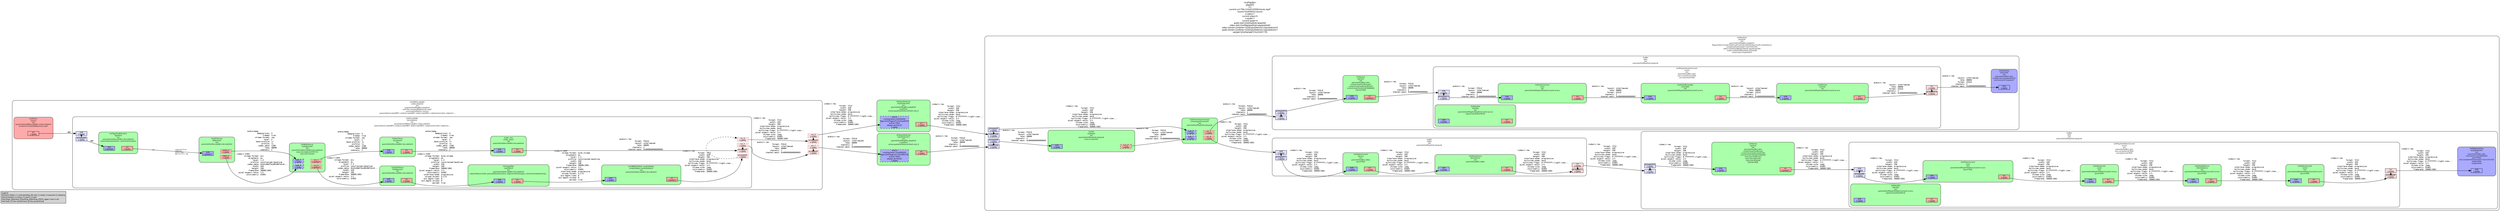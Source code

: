 digraph pipeline {
  rankdir=LR;
  fontname="sans";
  fontsize="10";
  labelloc=t;
  nodesep=.1;
  ranksep=.2;
  label="<GstPlayBin>\nplaybin0\n[=]\ncurrent-uri=\"file:///mnt/UDISK/movie.mp4\"\nsource=(GstFileSrc) source\nn-video=1\ncurrent-video=0\nn-audio=1\ncurrent-audio=0\naudio-sink=(GstAlsaSink) alsasink0\nvideo-sink=(GstWaylandSink) waylandsink0\nvideo-stream-combiner=(GstInputSelector) inputselector0\naudio-stream-combiner=(GstInputSelector) inputselector1\nsample=((GstSample*) 0x23c65170)";
  node [style="filled,rounded", shape=box, fontsize="9", fontname="sans", margin="0.0,0.0"];
  edge [labelfontsize="6", fontsize="9", fontname="monospace"];
  
  legend [
    pos="0,0!",
    margin="0.05,0.05",
    style="filled",
    label="Legend\lElement-States: [~] void-pending, [0] null, [-] ready, [=] paused, [>] playing\lPad-Activation: [-] none, [>] push, [<] pull\lPad-Flags: [b]locked, [f]lushing, [b]locking, [E]OS; upper-case is set\lPad-Task: [T] has started task, [t] has paused task\l",
  ];
  subgraph cluster_inputselector1_0x23ac3190 {
    fontname="Bitstream Vera Sans";
    fontsize="8";
    style="filled,rounded";
    color=black;
    label="GstInputSelector\ninputselector1\n[=]\nparent=(GstPlayBin) playbin0\nn-pads=1\nactive-pad=(GstSelectorPad) sink_0";
    subgraph cluster_inputselector1_0x23ac3190_sink {
      label="";
      style="invis";
      inputselector1_0x23ac3190_sink_0_0x23ae6450 [color=black, fillcolor="#aaaaff", label="sink_0\nrunning-time=1024000000\ntags=((GstTagList*) 0x239f6720)\nactive=TRUE\nalways-ok=FALSE\n[>][bfb]", height="0.2", style="filled,dashed"];
    }

    subgraph cluster_inputselector1_0x23ac3190_src {
      label="";
      style="invis";
      inputselector1_0x23ac3190_src_0x23a208b0 [color=black, fillcolor="#ffaaaa", label="src\n[>][bfb]", height="0.2", style="filled,solid"];
    }

    inputselector1_0x23ac3190_sink_0_0x23ae6450 -> inputselector1_0x23ac3190_src_0x23a208b0 [style="invis"];
    fillcolor="#aaffaa";
  }

  inputselector1_0x23ac3190_src_0x23a208b0 -> playsink_0x237362b0_audio_sink_0x237630a0 [label="audio/x-raw\l              format: F32LE\l              layout: interleaved\l                rate: 48000\l            channels: 2\l        channel-mask: 0x0000000000000003\l"]
  subgraph cluster_inputselector0_0x23ac3030 {
    fontname="Bitstream Vera Sans";
    fontsize="8";
    style="filled,rounded";
    color=black;
    label="GstInputSelector\ninputselector0\n[=]\nparent=(GstPlayBin) playbin0\nn-pads=1\nactive-pad=(GstSelectorPad) sink_0";
    subgraph cluster_inputselector0_0x23ac3030_sink {
      label="";
      style="invis";
      inputselector0_0x23ac3030_sink_0_0x23ae6150 [color=black, fillcolor="#aaaaff", label="sink_0\nrunning-time=233000000\ntags=((GstTagList*) 0x23aa8050)\nactive=TRUE\nalways-ok=FALSE\n[>][bfb]", height="0.2", style="filled,dashed"];
    }

    subgraph cluster_inputselector0_0x23ac3030_src {
      label="";
      style="invis";
      inputselector0_0x23ac3030_src_0x23a20660 [color=black, fillcolor="#ffaaaa", label="src\n[>][bfb]", height="0.2", style="filled,solid"];
    }

    inputselector0_0x23ac3030_sink_0_0x23ae6150 -> inputselector0_0x23ac3030_src_0x23a20660 [style="invis"];
    fillcolor="#aaffaa";
  }

  inputselector0_0x23ac3030_src_0x23a20660 -> playsink_0x237362b0_video_sink_0x23763320 [label="video/x-raw\l              format: YV12\l               width: 320\l              height: 256\l      interlace-mode: progressive\l      multiview-mode: mono\l     multiview-flags: 0:ffffffff:/right-view...\l  pixel-aspect-ratio: 1/1\l         chroma-site: jpeg\l         colorimetry: bt601\l           framerate: 30000/1001\l"]
  subgraph cluster_uridecodebin0_0x2374a060 {
    fontname="Bitstream Vera Sans";
    fontsize="8";
    style="filled,rounded";
    color=black;
    label="GstURIDecodeBin\nuridecodebin0\n[=]\nparent=(GstPlayBin) playbin0\nuri=\"file:///mnt/UDISK/movie.mp4\"\nsource=(GstFileSrc) source\ncaps=video/x-raw(ANY); audio/x-raw(ANY); text/x-raw(ANY); subpicture/x-dvd; subpictur…";
    subgraph cluster_uridecodebin0_0x2374a060_src {
      label="";
      style="invis";
      _proxypad4_0x2374bd10 [color=black, fillcolor="#ffdddd", label="proxypad4\n[>][bfb]", height="0.2", style="filled,dotted"];
    _proxypad4_0x2374bd10 -> uridecodebin0_0x2374a060_src_0_0x23762ba0 [style=dashed, minlen=0]
      uridecodebin0_0x2374a060_src_0_0x23762ba0 [color=black, fillcolor="#ffdddd", label="src_0\n[>][bfb]", height="0.2", style="filled,dotted"];
      _proxypad5_0x23ac00a0 [color=black, fillcolor="#ffdddd", label="proxypad5\n[>][bfb]", height="0.2", style="filled,dotted"];
    _proxypad5_0x23ac00a0 -> uridecodebin0_0x2374a060_src_1_0x23762e20 [style=dashed, minlen=0]
      uridecodebin0_0x2374a060_src_1_0x23762e20 [color=black, fillcolor="#ffdddd", label="src_1\n[>][bfb]", height="0.2", style="filled,dotted"];
    }

    fillcolor="#ffffff";
    subgraph cluster_decodebin0_0x23756060 {
      fontname="Bitstream Vera Sans";
      fontsize="8";
      style="filled,rounded";
      color=black;
      label="GstDecodeBin\ndecodebin0\n[=]\nparent=(GstURIDecodeBin) uridecodebin0\ncaps=video/x-raw(ANY); audio/x-raw(ANY); text/x-raw(ANY); subpicture/x-dvd; subpictur…";
      subgraph cluster_decodebin0_0x23756060_sink {
        label="";
        style="invis";
        _proxypad0_0x2374a2f0 [color=black, fillcolor="#ddddff", label="proxypad0\n[<][bfb]", height="0.2", style="filled,solid"];
      decodebin0_0x23756060_sink_0x237621a0 -> _proxypad0_0x2374a2f0 [style=dashed, minlen=0]
        decodebin0_0x23756060_sink_0x237621a0 [color=black, fillcolor="#ddddff", label="sink\n[<][bfb]", height="0.2", style="filled,solid"];
      }

      subgraph cluster_decodebin0_0x23756060_src {
        label="";
        style="invis";
        _proxypad2_0x2374aa10 [color=black, fillcolor="#ffdddd", label="proxypad2\n[>][bfb]", height="0.2", style="filled,dotted"];
      _proxypad2_0x2374aa10 -> decodebin0_0x23756060_src_0_0x2379a070 [style=dashed, minlen=0]
        decodebin0_0x23756060_src_0_0x2379a070 [color=black, fillcolor="#ffdddd", label="src_0\n[>][bfb]", height="0.2", style="filled,dotted"];
        _proxypad3_0x2374b390 [color=black, fillcolor="#ffdddd", label="proxypad3\n[>][bfb]", height="0.2", style="filled,dotted"];
      _proxypad3_0x2374b390 -> decodebin0_0x23756060_src_1_0x2379aaf0 [style=dashed, minlen=0]
        decodebin0_0x23756060_src_1_0x2379aaf0 [color=black, fillcolor="#ffdddd", label="src_1\n[>][bfb]", height="0.2", style="filled,dotted"];
      }

      decodebin0_0x23756060_sink_0x237621a0 -> decodebin0_0x23756060_src_0_0x2379a070 [style="invis"];
      fillcolor="#ffffff";
      subgraph cluster_omxh264dec_omxh264dec0_0x23a1eda0 {
        fontname="Bitstream Vera Sans";
        fontsize="8";
        style="filled,rounded";
        color=black;
        label="GstOMXH264Dec-omxh264dec\nomxh264dec-omxh264dec0\n[=]\nparent=(GstDecodeBin) decodebin0";
        subgraph cluster_omxh264dec_omxh264dec0_0x23a1eda0_sink {
          label="";
          style="invis";
          omxh264dec_omxh264dec0_0x23a1eda0_sink_0x23935b40 [color=black, fillcolor="#aaaaff", label="sink\n[>][bfb]", height="0.2", style="filled,solid"];
        }

        subgraph cluster_omxh264dec_omxh264dec0_0x23a1eda0_src {
          label="";
          style="invis";
          omxh264dec_omxh264dec0_0x23a1eda0_src_0x23935d90 [color=black, fillcolor="#ffaaaa", label="src\n[>][bfb][T]", height="0.2", style="filled,solid"];
        }

        omxh264dec_omxh264dec0_0x23a1eda0_sink_0x23935b40 -> omxh264dec_omxh264dec0_0x23a1eda0_src_0x23935d90 [style="invis"];
        fillcolor="#aaffaa";
      }

      omxh264dec_omxh264dec0_0x23a1eda0_src_0x23935d90 -> _proxypad2_0x2374aa10 [label="video/x-raw\l              format: YV12\l               width: 320\l              height: 256\l      interlace-mode: progressive\l      multiview-mode: mono\l     multiview-flags: 0:ffffffff:/right-view...\l  pixel-aspect-ratio: 1/1\l         chroma-site: jpeg\l         colorimetry: bt601\l           framerate: 30000/1001\l"]
      subgraph cluster_avdec_aac0_0x239d69b0 {
        fontname="Bitstream Vera Sans";
        fontsize="8";
        style="filled,rounded";
        color=black;
        label="avdec_aac\navdec_aac0\n[=]\nparent=(GstDecodeBin) decodebin0";
        subgraph cluster_avdec_aac0_0x239d69b0_sink {
          label="";
          style="invis";
          avdec_aac0_0x239d69b0_sink_0x239356a0 [color=black, fillcolor="#aaaaff", label="sink\n[>][bfb]", height="0.2", style="filled,solid"];
        }

        subgraph cluster_avdec_aac0_0x239d69b0_src {
          label="";
          style="invis";
          avdec_aac0_0x239d69b0_src_0x239358f0 [color=black, fillcolor="#ffaaaa", label="src\n[>][bfb]", height="0.2", style="filled,solid"];
        }

        avdec_aac0_0x239d69b0_sink_0x239356a0 -> avdec_aac0_0x239d69b0_src_0x239358f0 [style="invis"];
        fillcolor="#aaffaa";
      }

      avdec_aac0_0x239d69b0_src_0x239358f0 -> _proxypad3_0x2374b390 [label="audio/x-raw\l              format: F32LE\l              layout: interleaved\l                rate: 48000\l            channels: 2\l        channel-mask: 0x0000000000000003\l"]
      subgraph cluster_aacparse0_0x2393f440 {
        fontname="Bitstream Vera Sans";
        fontsize="8";
        style="filled,rounded";
        color=black;
        label="GstAacParse\naacparse0\n[=]\nparent=(GstDecodeBin) decodebin0";
        subgraph cluster_aacparse0_0x2393f440_sink {
          label="";
          style="invis";
          aacparse0_0x2393f440_sink_0x23934d60 [color=black, fillcolor="#aaaaff", label="sink\n[>][bfb]", height="0.2", style="filled,solid"];
        }

        subgraph cluster_aacparse0_0x2393f440_src {
          label="";
          style="invis";
          aacparse0_0x2393f440_src_0x23934fb0 [color=black, fillcolor="#ffaaaa", label="src\n[>][bfb]", height="0.2", style="filled,solid"];
        }

        aacparse0_0x2393f440_sink_0x23934d60 -> aacparse0_0x2393f440_src_0x23934fb0 [style="invis"];
        fillcolor="#aaffaa";
      }

      aacparse0_0x2393f440_src_0x23934fb0 -> avdec_aac0_0x239d69b0_sink_0x239356a0 [label="audio/mpeg\l         mpegversion: 4\l              framed: true\l       stream-format: raw\l               level: 2\l        base-profile: lc\l             profile: lc\l          codec_data: 1190\l                rate: 48000\l            channels: 2\l"]
      subgraph cluster_capsfilter0_0x2393c110 {
        fontname="Bitstream Vera Sans";
        fontsize="8";
        style="filled,rounded";
        color=black;
        label="GstCapsFilter\ncapsfilter0\n[=]\nparent=(GstDecodeBin) decodebin0\ncaps=video/x-h264, parsed=(boolean)true, alignment=(string)au, stream-format=(string)…";
        subgraph cluster_capsfilter0_0x2393c110_sink {
          label="";
          style="invis";
          capsfilter0_0x2393c110_sink_0x239341d0 [color=black, fillcolor="#aaaaff", label="sink\n[>][bfb]", height="0.2", style="filled,solid"];
        }

        subgraph cluster_capsfilter0_0x2393c110_src {
          label="";
          style="invis";
          capsfilter0_0x2393c110_src_0x23934420 [color=black, fillcolor="#ffaaaa", label="src\n[>][bfb]", height="0.2", style="filled,solid"];
        }

        capsfilter0_0x2393c110_sink_0x239341d0 -> capsfilter0_0x2393c110_src_0x23934420 [style="invis"];
        fillcolor="#aaffaa";
      }

      capsfilter0_0x2393c110_src_0x23934420 -> omxh264dec_omxh264dec0_0x23a1eda0_sink_0x23935b40 [label="video/x-h264\l       stream-format: byte-stream\l           alignment: au\l               level: 1.3\l             profile: constrained-baseline\l               width: 320\l              height: 240\l           framerate: 30000/1001\l  pixel-aspect-ratio: 1/1\l         colorimetry: bt601\l      interlace-mode: progressive\l       chroma-format: 4:2:0\l      bit-depth-luma: 8\l    bit-depth-chroma: 8\l              parsed: true\l"]
      subgraph cluster_h264parse0_0x23932520 {
        fontname="Bitstream Vera Sans";
        fontsize="8";
        style="filled,rounded";
        color=black;
        label="GstH264Parse\nh264parse0\n[=]\nparent=(GstDecodeBin) decodebin0";
        subgraph cluster_h264parse0_0x23932520_sink {
          label="";
          style="invis";
          h264parse0_0x23932520_sink_0x23741a20 [color=black, fillcolor="#aaaaff", label="sink\n[>][bfb]", height="0.2", style="filled,solid"];
        }

        subgraph cluster_h264parse0_0x23932520_src {
          label="";
          style="invis";
          h264parse0_0x23932520_src_0x23741c70 [color=black, fillcolor="#ffaaaa", label="src\n[>][bfb]", height="0.2", style="filled,solid"];
        }

        h264parse0_0x23932520_sink_0x23741a20 -> h264parse0_0x23932520_src_0x23741c70 [style="invis"];
        fillcolor="#aaffaa";
      }

      h264parse0_0x23932520_src_0x23741c70 -> capsfilter0_0x2393c110_sink_0x239341d0 [label="video/x-h264\l       stream-format: byte-stream\l           alignment: au\l               level: 1.3\l             profile: constrained-baseline\l               width: 320\l              height: 240\l           framerate: 30000/1001\l  pixel-aspect-ratio: 1/1\l         colorimetry: bt601\l      interlace-mode: progressive\l       chroma-format: 4:2:0\l      bit-depth-luma: 8\l    bit-depth-chroma: 8\l              parsed: true\l"]
      subgraph cluster_multiqueue0_0x2392e020 {
        fontname="Bitstream Vera Sans";
        fontsize="8";
        style="filled,rounded";
        color=black;
        label="GstMultiQueue\nmultiqueue0\n[=]\nparent=(GstDecodeBin) decodebin0\nmax-size-bytes=2097152\nmax-size-time=0";
        subgraph cluster_multiqueue0_0x2392e020_sink {
          label="";
          style="invis";
          multiqueue0_0x2392e020_sink_0_0x23741580 [color=black, fillcolor="#aaaaff", label="sink_0\n[>][bfb]", height="0.2", style="filled,dashed"];
          multiqueue0_0x2392e020_sink_1_0x239348c0 [color=black, fillcolor="#aaaaff", label="sink_1\n[>][bfb]", height="0.2", style="filled,dashed"];
        }

        subgraph cluster_multiqueue0_0x2392e020_src {
          label="";
          style="invis";
          multiqueue0_0x2392e020_src_0_0x237417d0 [color=black, fillcolor="#ffaaaa", label="src_0\n[>][bfb][T]", height="0.2", style="filled,dotted"];
          multiqueue0_0x2392e020_src_1_0x23934b10 [color=black, fillcolor="#ffaaaa", label="src_1\n[>][bfb][T]", height="0.2", style="filled,dotted"];
        }

        multiqueue0_0x2392e020_sink_0_0x23741580 -> multiqueue0_0x2392e020_src_0_0x237417d0 [style="invis"];
        fillcolor="#aaffaa";
      }

      multiqueue0_0x2392e020_src_0_0x237417d0 -> h264parse0_0x23932520_sink_0x23741a20 [label="video/x-h264\l       stream-format: avc\l           alignment: au\l               level: 1.3\l             profile: constrained-baseline\l          codec_data: 0142c00dffe100196742c0...\l               width: 320\l              height: 240\l           framerate: 30000/1001\l  pixel-aspect-ratio: 1/1\l         colorimetry: bt601\l"]
      multiqueue0_0x2392e020_src_1_0x23934b10 -> aacparse0_0x2393f440_sink_0x23934d60 [label="audio/mpeg\l         mpegversion: 4\l              framed: true\l       stream-format: raw\l               level: 2\l        base-profile: lc\l             profile: lc\l          codec_data: 1190\l                rate: 48000\l            channels: 2\l"]
      subgraph cluster_qtdemux0_0x23914500 {
        fontname="Bitstream Vera Sans";
        fontsize="8";
        style="filled,rounded";
        color=black;
        label="GstQTDemux\nqtdemux0\n[=]\nparent=(GstDecodeBin) decodebin0";
        subgraph cluster_qtdemux0_0x23914500_sink {
          label="";
          style="invis";
          qtdemux0_0x23914500_sink_0x237409f0 [color=black, fillcolor="#aaaaff", label="sink\n[<][bfb][T]", height="0.2", style="filled,solid"];
        }

        subgraph cluster_qtdemux0_0x23914500_src {
          label="";
          style="invis";
          qtdemux0_0x23914500_video_0_0x23741330 [color=black, fillcolor="#ffaaaa", label="video_0\n[>][bfb]", height="0.2", style="filled,dotted"];
          qtdemux0_0x23914500_audio_0_0x23934670 [color=black, fillcolor="#ffaaaa", label="audio_0\n[>][bfb]", height="0.2", style="filled,dotted"];
        }

        qtdemux0_0x23914500_sink_0x237409f0 -> qtdemux0_0x23914500_video_0_0x23741330 [style="invis"];
        fillcolor="#aaffaa";
      }

      qtdemux0_0x23914500_video_0_0x23741330 -> multiqueue0_0x2392e020_sink_0_0x23741580 [label="video/x-h264\l       stream-format: avc\l           alignment: au\l               level: 1.3\l             profile: constrained-baseline\l          codec_data: 0142c00dffe100196742c0...\l               width: 320\l              height: 240\l           framerate: 30000/1001\l  pixel-aspect-ratio: 1/1\l         colorimetry: bt601\l"]
      qtdemux0_0x23914500_audio_0_0x23934670 -> multiqueue0_0x2392e020_sink_1_0x239348c0 [label="audio/mpeg\l         mpegversion: 4\l              framed: true\l       stream-format: raw\l               level: 2\l        base-profile: lc\l             profile: lc\l          codec_data: 1190\l                rate: 48000\l            channels: 2\l"]
      subgraph cluster_typefind_0x2375c000 {
        fontname="Bitstream Vera Sans";
        fontsize="8";
        style="filled,rounded";
        color=black;
        label="GstTypeFindElement\ntypefind\n[=]\nparent=(GstDecodeBin) decodebin0\ncaps=video/quicktime, variant=(string)iso";
        subgraph cluster_typefind_0x2375c000_sink {
          label="";
          style="invis";
          typefind_0x2375c000_sink_0x23740550 [color=black, fillcolor="#aaaaff", label="sink\n[<][bfb][t]", height="0.2", style="filled,solid"];
        }

        subgraph cluster_typefind_0x2375c000_src {
          label="";
          style="invis";
          typefind_0x2375c000_src_0x237407a0 [color=black, fillcolor="#ffaaaa", label="src\n[<][bfb]", height="0.2", style="filled,solid"];
        }

        typefind_0x2375c000_sink_0x23740550 -> typefind_0x2375c000_src_0x237407a0 [style="invis"];
        fillcolor="#aaffaa";
      }

      _proxypad0_0x2374a2f0 -> typefind_0x2375c000_sink_0x23740550 [label="ANY"]
      typefind_0x2375c000_src_0x237407a0 -> qtdemux0_0x23914500_sink_0x237409f0 [labeldistance="10", labelangle="0", label="                                                  ", taillabel="ANY", headlabel="video/quicktime\lvideo/mj2\laudio/x-m4a\lapplication/x-3gp\l"]
    }

    decodebin0_0x23756060_src_0_0x2379a070 -> _proxypad4_0x2374bd10 [label="video/x-raw\l              format: YV12\l               width: 320\l              height: 256\l      interlace-mode: progressive\l      multiview-mode: mono\l     multiview-flags: 0:ffffffff:/right-view...\l  pixel-aspect-ratio: 1/1\l         chroma-site: jpeg\l         colorimetry: bt601\l           framerate: 30000/1001\l"]
    decodebin0_0x23756060_src_1_0x2379aaf0 -> _proxypad5_0x23ac00a0 [label="audio/x-raw\l              format: F32LE\l              layout: interleaved\l                rate: 48000\l            channels: 2\l        channel-mask: 0x0000000000000003\l"]
    subgraph cluster_source_0x23736700 {
      fontname="Bitstream Vera Sans";
      fontsize="8";
      style="filled,rounded";
      color=black;
      label="GstFileSrc\nsource\n[=]\nparent=(GstURIDecodeBin) uridecodebin0\nlocation=\"/mnt/UDISK/movie.mp4\"";
      subgraph cluster_source_0x23736700_src {
        label="";
        style="invis";
        source_0x23736700_src_0x23740300 [color=black, fillcolor="#ffaaaa", label="src\n[<][bfb]", height="0.2", style="filled,solid"];
      }

      fillcolor="#ffaaaa";
    }

    source_0x23736700_src_0x23740300 -> decodebin0_0x23756060_sink_0x237621a0 [label="ANY"]
  }

  uridecodebin0_0x2374a060_src_0_0x23762ba0 -> inputselector0_0x23ac3030_sink_0_0x23ae6150 [label="video/x-raw\l              format: YV12\l               width: 320\l              height: 256\l      interlace-mode: progressive\l      multiview-mode: mono\l     multiview-flags: 0:ffffffff:/right-view...\l  pixel-aspect-ratio: 1/1\l         chroma-site: jpeg\l         colorimetry: bt601\l           framerate: 30000/1001\l"]
  uridecodebin0_0x2374a060_src_1_0x23762e20 -> inputselector1_0x23ac3190_sink_0_0x23ae6450 [label="audio/x-raw\l              format: F32LE\l              layout: interleaved\l                rate: 48000\l            channels: 2\l        channel-mask: 0x0000000000000003\l"]
  subgraph cluster_playsink_0x237362b0 {
    fontname="Bitstream Vera Sans";
    fontsize="8";
    style="filled,rounded";
    color=black;
    label="GstPlaySink\nplaysink\n[=]\nparent=(GstPlayBin) playbin0\nflags=video+audio+text+soft-volume+deinterlace+soft-colorbalance\nsample=((GstSample*) 0x23c65250)\nvideo-sink=(GstWaylandSink) waylandsink0\naudio-sink=(GstAlsaSink) alsasink0\nsend-event-mode=first";
    subgraph cluster_playsink_0x237362b0_sink {
      label="";
      style="invis";
      _proxypad6_0x23ac0300 [color=black, fillcolor="#ddddff", label="proxypad6\n[>][bfb]", height="0.2", style="filled,solid"];
    playsink_0x237362b0_audio_sink_0x237630a0 -> _proxypad6_0x23ac0300 [style=dashed, minlen=0]
      playsink_0x237362b0_audio_sink_0x237630a0 [color=black, fillcolor="#ddddff", label="audio_sink\n[>][bfb]", height="0.2", style="filled,solid"];
      _proxypad7_0x23ac0560 [color=black, fillcolor="#ddddff", label="proxypad7\n[>][bfb]", height="0.2", style="filled,solid"];
    playsink_0x237362b0_video_sink_0x23763320 -> _proxypad7_0x23ac0560 [style=dashed, minlen=0]
      playsink_0x237362b0_video_sink_0x23763320 [color=black, fillcolor="#ddddff", label="video_sink\n[>][bfb]", height="0.2", style="filled,solid"];
    }

    fillcolor="#ffffff";
    subgraph cluster_abin_0x23afb3c0 {
      fontname="Bitstream Vera Sans";
      fontsize="8";
      style="filled,rounded";
      color=black;
      label="GstBin\nabin\n[=]\nparent=(GstPlaySink) playsink";
      subgraph cluster_abin_0x23afb3c0_sink {
        label="";
        style="invis";
        _proxypad15_0x23ac1860 [color=black, fillcolor="#ddddff", label="proxypad15\n[>][bfb]", height="0.2", style="filled,solid"];
      abin_0x23afb3c0_sink_0x23b5c810 -> _proxypad15_0x23ac1860 [style=dashed, minlen=0]
        abin_0x23afb3c0_sink_0x23b5c810 [color=black, fillcolor="#ddddff", label="sink\n[>][bfb]", height="0.2", style="filled,solid"];
      }

      fillcolor="#ffffff";
      subgraph cluster_aconv_0x23b043e0 {
        fontname="Bitstream Vera Sans";
        fontsize="8";
        style="filled,rounded";
        color=black;
        label="GstPlaySinkAudioConvert\naconv\n[=]\nparent=(GstBin) abin\nuse-converters=TRUE\nuse-volume=TRUE";
        subgraph cluster_aconv_0x23b043e0_sink {
          label="";
          style="invis";
          _proxypad13_0x23ac13a0 [color=black, fillcolor="#ddddff", label="proxypad13\n[>][bfb]", height="0.2", style="filled,solid"];
        aconv_0x23b043e0_sink_0x23b5c310 -> _proxypad13_0x23ac13a0 [style=dashed, minlen=0]
          aconv_0x23b043e0_sink_0x23b5c310 [color=black, fillcolor="#ddddff", label="sink\n[>][bfb]", height="0.2", style="filled,solid"];
        }

        subgraph cluster_aconv_0x23b043e0_src {
          label="";
          style="invis";
          _proxypad14_0x23ac1600 [color=black, fillcolor="#ffdddd", label="proxypad14\n[>][bfb]", height="0.2", style="filled,solid"];
        _proxypad14_0x23ac1600 -> aconv_0x23b043e0_src_0x23b5c590 [style=dashed, minlen=0]
          aconv_0x23b043e0_src_0x23b5c590 [color=black, fillcolor="#ffdddd", label="src\n[>][bfb]", height="0.2", style="filled,solid"];
        }

        aconv_0x23b043e0_sink_0x23b5c310 -> aconv_0x23b043e0_src_0x23b5c590 [style="invis"];
        fillcolor="#ffffff";
        subgraph cluster_volume_0x23b6b090 {
          fontname="Bitstream Vera Sans";
          fontsize="8";
          style="filled,rounded";
          color=black;
          label="GstVolume\nvolume\n[=]\nparent=(GstPlaySinkAudioConvert) aconv";
          subgraph cluster_volume_0x23b6b090_sink {
            label="";
            style="invis";
            volume_0x23b6b090_sink_0x23b66440 [color=black, fillcolor="#aaaaff", label="sink\n[>][bfb]", height="0.2", style="filled,solid"];
          }

          subgraph cluster_volume_0x23b6b090_src {
            label="";
            style="invis";
            volume_0x23b6b090_src_0x23b66690 [color=black, fillcolor="#ffaaaa", label="src\n[>][bfb]", height="0.2", style="filled,solid"];
          }

          volume_0x23b6b090_sink_0x23b66440 -> volume_0x23b6b090_src_0x23b66690 [style="invis"];
          fillcolor="#aaffaa";
        }

        volume_0x23b6b090_src_0x23b66690 -> _proxypad14_0x23ac1600 [label="audio/x-raw\l              layout: interleaved\l                rate: 48000\l              format: S32LE\l            channels: 2\l        channel-mask: 0x0000000000000003\l"]
        subgraph cluster_resample_0x23b771f0 {
          fontname="Bitstream Vera Sans";
          fontsize="8";
          style="filled,rounded";
          color=black;
          label="GstAudioResample\nresample\n[=]\nparent=(GstPlaySinkAudioConvert) aconv";
          subgraph cluster_resample_0x23b771f0_sink {
            label="";
            style="invis";
            resample_0x23b771f0_sink_0x23b66d80 [color=black, fillcolor="#aaaaff", label="sink\n[>][bfb]", height="0.2", style="filled,solid"];
          }

          subgraph cluster_resample_0x23b771f0_src {
            label="";
            style="invis";
            resample_0x23b771f0_src_0x23b66b30 [color=black, fillcolor="#ffaaaa", label="src\n[>][bfb]", height="0.2", style="filled,solid"];
          }

          resample_0x23b771f0_sink_0x23b66d80 -> resample_0x23b771f0_src_0x23b66b30 [style="invis"];
          fillcolor="#aaffaa";
        }

        resample_0x23b771f0_src_0x23b66b30 -> volume_0x23b6b090_sink_0x23b66440 [label="audio/x-raw\l              layout: interleaved\l                rate: 48000\l              format: S32LE\l            channels: 2\l        channel-mask: 0x0000000000000003\l"]
        subgraph cluster_conv_0x239abfb0 {
          fontname="Bitstream Vera Sans";
          fontsize="8";
          style="filled,rounded";
          color=black;
          label="GstAudioConvert\nconv\n[=]\nparent=(GstPlaySinkAudioConvert) aconv";
          subgraph cluster_conv_0x239abfb0_sink {
            label="";
            style="invis";
            conv_0x239abfb0_sink_0x23b67220 [color=black, fillcolor="#aaaaff", label="sink\n[>][bfb]", height="0.2", style="filled,solid"];
          }

          subgraph cluster_conv_0x239abfb0_src {
            label="";
            style="invis";
            conv_0x239abfb0_src_0x23b66fd0 [color=black, fillcolor="#ffaaaa", label="src\n[>][bfb]", height="0.2", style="filled,solid"];
          }

          conv_0x239abfb0_sink_0x23b67220 -> conv_0x239abfb0_src_0x23b66fd0 [style="invis"];
          fillcolor="#aaffaa";
        }

        _proxypad13_0x23ac13a0 -> conv_0x239abfb0_sink_0x23b67220 [label="audio/x-raw\l              format: F32LE\l              layout: interleaved\l                rate: 48000\l            channels: 2\l        channel-mask: 0x0000000000000003\l"]
        conv_0x239abfb0_src_0x23b66fd0 -> resample_0x23b771f0_sink_0x23b66d80 [label="audio/x-raw\l              layout: interleaved\l                rate: 48000\l              format: S32LE\l            channels: 2\l        channel-mask: 0x0000000000000003\l"]
        subgraph cluster_identity_0x23b086c0 {
          fontname="Bitstream Vera Sans";
          fontsize="8";
          style="filled,rounded";
          color=black;
          label="GstIdentity\nidentity\n[=]\nparent=(GstPlaySinkAudioConvert) aconv\nsignal-handoffs=FALSE";
          subgraph cluster_identity_0x23b086c0_sink {
            label="";
            style="invis";
            identity_0x23b086c0_sink_0x23b11d30 [color=black, fillcolor="#aaaaff", label="sink\n[>][bfb]", height="0.2", style="filled,solid"];
          }

          subgraph cluster_identity_0x23b086c0_src {
            label="";
            style="invis";
            identity_0x23b086c0_src_0x23b661f0 [color=black, fillcolor="#ffaaaa", label="src\n[>][bfb]", height="0.2", style="filled,solid"];
          }

          identity_0x23b086c0_sink_0x23b11d30 -> identity_0x23b086c0_src_0x23b661f0 [style="invis"];
          fillcolor="#aaffaa";
        }

      }

      aconv_0x23b043e0_src_0x23b5c590 -> alsasink0_0x2375b010_sink_0x23935450 [label="audio/x-raw\l              layout: interleaved\l                rate: 48000\l              format: S32LE\l            channels: 2\l        channel-mask: 0x0000000000000003\l"]
      subgraph cluster_aqueue_0x23ae6a10 {
        fontname="Bitstream Vera Sans";
        fontsize="8";
        style="filled,rounded";
        color=black;
        label="GstQueue\naqueue\n[=]\nparent=(GstBin) abin\ncurrent-level-buffers=47\ncurrent-level-bytes=385024\ncurrent-level-time=1002666666\nsilent=TRUE";
        subgraph cluster_aqueue_0x23ae6a10_sink {
          label="";
          style="invis";
          aqueue_0x23ae6a10_sink_0x23b11890 [color=black, fillcolor="#aaaaff", label="sink\n[>][bfb]", height="0.2", style="filled,solid"];
        }

        subgraph cluster_aqueue_0x23ae6a10_src {
          label="";
          style="invis";
          aqueue_0x23ae6a10_src_0x23b11ae0 [color=black, fillcolor="#ffaaaa", label="src\n[>][bfb][T]", height="0.2", style="filled,solid"];
        }

        aqueue_0x23ae6a10_sink_0x23b11890 -> aqueue_0x23ae6a10_src_0x23b11ae0 [style="invis"];
        fillcolor="#aaffaa";
      }

      _proxypad15_0x23ac1860 -> aqueue_0x23ae6a10_sink_0x23b11890 [label="audio/x-raw\l              format: F32LE\l              layout: interleaved\l                rate: 48000\l            channels: 2\l        channel-mask: 0x0000000000000003\l"]
      aqueue_0x23ae6a10_src_0x23b11ae0 -> aconv_0x23b043e0_sink_0x23b5c310 [label="audio/x-raw\l              format: F32LE\l              layout: interleaved\l                rate: 48000\l            channels: 2\l        channel-mask: 0x0000000000000003\l"]
      subgraph cluster_alsasink0_0x2375b010 {
        fontname="Bitstream Vera Sans";
        fontsize="8";
        style="filled,rounded";
        color=black;
        label="GstAlsaSink\nalsasink0\n[=]\nparent=(GstBin) abin\nenable-last-sample=FALSE\ncard-name=\"Loopback\"";
        subgraph cluster_alsasink0_0x2375b010_sink {
          label="";
          style="invis";
          alsasink0_0x2375b010_sink_0x23935450 [color=black, fillcolor="#aaaaff", label="sink\n[>][bfb]", height="0.2", style="filled,solid"];
        }

        fillcolor="#aaaaff";
      }

    }

    subgraph cluster_vbin_0x23afb080 {
      fontname="Bitstream Vera Sans";
      fontsize="8";
      style="filled,rounded";
      color=black;
      label="GstBin\nvbin\n[=]\nparent=(GstPlaySink) playsink";
      subgraph cluster_vbin_0x23afb080_sink {
        label="";
        style="invis";
        _proxypad10_0x23ac0c80 [color=black, fillcolor="#ddddff", label="proxypad10\n[>][bfb]", height="0.2", style="filled,solid"];
      vbin_0x23afb080_sink_0x23763aa0 -> _proxypad10_0x23ac0c80 [style=dashed, minlen=0]
        vbin_0x23afb080_sink_0x23763aa0 [color=black, fillcolor="#ddddff", label="sink\n[>][bfb]", height="0.2", style="filled,solid"];
      }

      fillcolor="#ffffff";
      subgraph cluster_vconv_0x23b041e0 {
        fontname="Bitstream Vera Sans";
        fontsize="8";
        style="filled,rounded";
        color=black;
        label="GstPlaySinkVideoConvert\nvconv\n[=]\nparent=(GstBin) vbin\nuse-converters=TRUE\nuse-balance=TRUE";
        subgraph cluster_vconv_0x23b041e0_sink {
          label="";
          style="invis";
          _proxypad8_0x23ac07c0 [color=black, fillcolor="#ddddff", label="proxypad8\n[>][bfb]", height="0.2", style="filled,solid"];
        vconv_0x23b041e0_sink_0x237635a0 -> _proxypad8_0x23ac07c0 [style=dashed, minlen=0]
          vconv_0x23b041e0_sink_0x237635a0 [color=black, fillcolor="#ddddff", label="sink\n[>][bfb]", height="0.2", style="filled,solid"];
        }

        subgraph cluster_vconv_0x23b041e0_src {
          label="";
          style="invis";
          _proxypad9_0x23ac0a20 [color=black, fillcolor="#ffdddd", label="proxypad9\n[>][bfb]", height="0.2", style="filled,solid"];
        _proxypad9_0x23ac0a20 -> vconv_0x23b041e0_src_0x23763820 [style=dashed, minlen=0]
          vconv_0x23b041e0_src_0x23763820 [color=black, fillcolor="#ffdddd", label="src\n[>][bfb]", height="0.2", style="filled,solid"];
        }

        vconv_0x23b041e0_sink_0x237635a0 -> vconv_0x23b041e0_src_0x23763820 [style="invis"];
        fillcolor="#ffffff";
        subgraph cluster_conv2_0x23b3fc70 {
          fontname="Bitstream Vera Sans";
          fontsize="8";
          style="filled,rounded";
          color=black;
          label="GstVideoConvert\nconv2\n[=]\nparent=(GstPlaySinkVideoConvert) vconv\nqos=TRUE";
          subgraph cluster_conv2_0x23b3fc70_sink {
            label="";
            style="invis";
            conv2_0x23b3fc70_sink_0x23b10170 [color=black, fillcolor="#aaaaff", label="sink\n[>][bfb]", height="0.2", style="filled,solid"];
          }

          subgraph cluster_conv2_0x23b3fc70_src {
            label="";
            style="invis";
            conv2_0x23b3fc70_src_0x23a21d80 [color=black, fillcolor="#ffaaaa", label="src\n[>][bfb]", height="0.2", style="filled,solid"];
          }

          conv2_0x23b3fc70_sink_0x23b10170 -> conv2_0x23b3fc70_src_0x23a21d80 [style="invis"];
          fillcolor="#aaffaa";
        }

        conv2_0x23b3fc70_src_0x23a21d80 -> _proxypad9_0x23ac0a20 [label="video/x-raw\l              format: YV12\l               width: 320\l              height: 256\l      interlace-mode: progressive\l      multiview-mode: mono\l     multiview-flags: 0:ffffffff:/right-view...\l  pixel-aspect-ratio: 1/1\l         chroma-site: jpeg\l         colorimetry: bt601\l           framerate: 30000/1001\l"]
        subgraph cluster_videobalance_0x23b0dc90 {
          fontname="Bitstream Vera Sans";
          fontsize="8";
          style="filled,rounded";
          color=black;
          label="GstVideoBalance\nvideobalance\n[=]\nparent=(GstPlaySinkVideoConvert) vconv\nqos=TRUE";
          subgraph cluster_videobalance_0x23b0dc90_sink {
            label="";
            style="invis";
            videobalance_0x23b0dc90_sink_0x23a21690 [color=black, fillcolor="#aaaaff", label="sink\n[>][bfb]", height="0.2", style="filled,solid"];
          }

          subgraph cluster_videobalance_0x23b0dc90_src {
            label="";
            style="invis";
            videobalance_0x23b0dc90_src_0x23a218e0 [color=black, fillcolor="#ffaaaa", label="src\n[>][bfb]", height="0.2", style="filled,solid"];
          }

          videobalance_0x23b0dc90_sink_0x23a21690 -> videobalance_0x23b0dc90_src_0x23a218e0 [style="invis"];
          fillcolor="#aaffaa";
        }

        videobalance_0x23b0dc90_src_0x23a218e0 -> conv2_0x23b3fc70_sink_0x23b10170 [label="video/x-raw\l              format: YV12\l               width: 320\l              height: 256\l      interlace-mode: progressive\l      multiview-mode: mono\l     multiview-flags: 0:ffffffff:/right-view...\l  pixel-aspect-ratio: 1/1\l         chroma-site: jpeg\l         colorimetry: bt601\l           framerate: 30000/1001\l"]
        subgraph cluster_scale_0x23b3b890 {
          fontname="Bitstream Vera Sans";
          fontsize="8";
          style="filled,rounded";
          color=black;
          label="GstVideoScale\nscale\n[=]\nparent=(GstPlaySinkVideoConvert) vconv\nqos=TRUE";
          subgraph cluster_scale_0x23b3b890_sink {
            label="";
            style="invis";
            scale_0x23b3b890_sink_0x23b10ab0 [color=black, fillcolor="#aaaaff", label="sink\n[>][bfb]", height="0.2", style="filled,solid"];
          }

          subgraph cluster_scale_0x23b3b890_src {
            label="";
            style="invis";
            scale_0x23b3b890_src_0x23b103c0 [color=black, fillcolor="#ffaaaa", label="src\n[>][bfb]", height="0.2", style="filled,solid"];
          }

          scale_0x23b3b890_sink_0x23b10ab0 -> scale_0x23b3b890_src_0x23b103c0 [style="invis"];
          fillcolor="#aaffaa";
        }

        scale_0x23b3b890_src_0x23b103c0 -> videobalance_0x23b0dc90_sink_0x23a21690 [label="video/x-raw\l              format: YV12\l               width: 320\l              height: 256\l      interlace-mode: progressive\l      multiview-mode: mono\l     multiview-flags: 0:ffffffff:/right-view...\l  pixel-aspect-ratio: 1/1\l         chroma-site: jpeg\l         colorimetry: bt601\l           framerate: 30000/1001\l"]
        subgraph cluster_conv_0x23b3a8f0 {
          fontname="Bitstream Vera Sans";
          fontsize="8";
          style="filled,rounded";
          color=black;
          label="GstVideoConvert\nconv\n[=]\nparent=(GstPlaySinkVideoConvert) vconv\nqos=TRUE";
          subgraph cluster_conv_0x23b3a8f0_sink {
            label="";
            style="invis";
            conv_0x23b3a8f0_sink_0x23b10610 [color=black, fillcolor="#aaaaff", label="sink\n[>][bfb]", height="0.2", style="filled,solid"];
          }

          subgraph cluster_conv_0x23b3a8f0_src {
            label="";
            style="invis";
            conv_0x23b3a8f0_src_0x23b10860 [color=black, fillcolor="#ffaaaa", label="src\n[>][bfb]", height="0.2", style="filled,solid"];
          }

          conv_0x23b3a8f0_sink_0x23b10610 -> conv_0x23b3a8f0_src_0x23b10860 [style="invis"];
          fillcolor="#aaffaa";
        }

        _proxypad8_0x23ac07c0 -> conv_0x23b3a8f0_sink_0x23b10610 [label="video/x-raw\l              format: YV12\l               width: 320\l              height: 256\l      interlace-mode: progressive\l      multiview-mode: mono\l     multiview-flags: 0:ffffffff:/right-view...\l  pixel-aspect-ratio: 1/1\l         chroma-site: jpeg\l         colorimetry: bt601\l           framerate: 30000/1001\l"]
        conv_0x23b3a8f0_src_0x23b10860 -> scale_0x23b3b890_sink_0x23b10ab0 [label="video/x-raw\l              format: YV12\l               width: 320\l              height: 256\l      interlace-mode: progressive\l      multiview-mode: mono\l     multiview-flags: 0:ffffffff:/right-view...\l  pixel-aspect-ratio: 1/1\l         chroma-site: jpeg\l         colorimetry: bt601\l           framerate: 30000/1001\l"]
        subgraph cluster_identity_0x23b08310 {
          fontname="Bitstream Vera Sans";
          fontsize="8";
          style="filled,rounded";
          color=black;
          label="GstIdentity\nidentity\n[=]\nparent=(GstPlaySinkVideoConvert) vconv\nsignal-handoffs=FALSE";
          subgraph cluster_identity_0x23b08310_sink {
            label="";
            style="invis";
            identity_0x23b08310_sink_0x23a211f0 [color=black, fillcolor="#aaaaff", label="sink\n[>][bfb]", height="0.2", style="filled,solid"];
          }

          subgraph cluster_identity_0x23b08310_src {
            label="";
            style="invis";
            identity_0x23b08310_src_0x23a21440 [color=black, fillcolor="#ffaaaa", label="src\n[>][bfb]", height="0.2", style="filled,solid"];
          }

          identity_0x23b08310_sink_0x23a211f0 -> identity_0x23b08310_src_0x23a21440 [style="invis"];
          fillcolor="#aaffaa";
        }

      }

      vconv_0x23b041e0_src_0x23763820 -> waylandsink0_0x2373b1f0_sink_0x237400b0 [label="video/x-raw\l              format: YV12\l               width: 320\l              height: 256\l      interlace-mode: progressive\l      multiview-mode: mono\l     multiview-flags: 0:ffffffff:/right-view...\l  pixel-aspect-ratio: 1/1\l         chroma-site: jpeg\l         colorimetry: bt601\l           framerate: 30000/1001\l"]
      subgraph cluster_vqueue_0x23ae6710 {
        fontname="Bitstream Vera Sans";
        fontsize="8";
        style="filled,rounded";
        color=black;
        label="GstQueue\nvqueue\n[=]\nparent=(GstBin) vbin\ncurrent-level-buffers=2\ncurrent-level-bytes=245760\ncurrent-level-time=67000000\nmax-size-buffers=3\nmax-size-bytes=0\nmax-size-time=0\nsilent=TRUE";
        subgraph cluster_vqueue_0x23ae6710_sink {
          label="";
          style="invis";
          vqueue_0x23ae6710_sink_0x23a20d50 [color=black, fillcolor="#aaaaff", label="sink\n[>][bfb]", height="0.2", style="filled,solid"];
        }

        subgraph cluster_vqueue_0x23ae6710_src {
          label="";
          style="invis";
          vqueue_0x23ae6710_src_0x23a20fa0 [color=black, fillcolor="#ffaaaa", label="src\n[>][bfb][T]", height="0.2", style="filled,solid"];
        }

        vqueue_0x23ae6710_sink_0x23a20d50 -> vqueue_0x23ae6710_src_0x23a20fa0 [style="invis"];
        fillcolor="#aaffaa";
      }

      _proxypad10_0x23ac0c80 -> vqueue_0x23ae6710_sink_0x23a20d50 [label="video/x-raw\l              format: YV12\l               width: 320\l              height: 256\l      interlace-mode: progressive\l      multiview-mode: mono\l     multiview-flags: 0:ffffffff:/right-view...\l  pixel-aspect-ratio: 1/1\l         chroma-site: jpeg\l         colorimetry: bt601\l           framerate: 30000/1001\l"]
      vqueue_0x23ae6710_src_0x23a20fa0 -> vconv_0x23b041e0_sink_0x237635a0 [label="video/x-raw\l              format: YV12\l               width: 320\l              height: 256\l      interlace-mode: progressive\l      multiview-mode: mono\l     multiview-flags: 0:ffffffff:/right-view...\l  pixel-aspect-ratio: 1/1\l         chroma-site: jpeg\l         colorimetry: bt601\l           framerate: 30000/1001\l"]
      subgraph cluster_waylandsink0_0x2373b1f0 {
        fontname="Bitstream Vera Sans";
        fontsize="8";
        style="filled,rounded";
        color=black;
        label="GstWaylandSink\nwaylandsink0\n[=]\nparent=(GstBin) vbin\nmax-lateness=20000000\nqos=TRUE\nlast-sample=((GstSample*) 0x23c65330)\nwidth=400\nheight=400";
        subgraph cluster_waylandsink0_0x2373b1f0_sink {
          label="";
          style="invis";
          waylandsink0_0x2373b1f0_sink_0x237400b0 [color=black, fillcolor="#aaaaff", label="sink\n[>][bfb]", height="0.2", style="filled,solid"];
        }

        fillcolor="#aaaaff";
      }

    }

    subgraph cluster_vdbin_0x23afb220 {
      fontname="Bitstream Vera Sans";
      fontsize="8";
      style="filled,rounded";
      color=black;
      label="GstBin\nvdbin\n[=]\nparent=(GstPlaySink) playsink";
      subgraph cluster_vdbin_0x23afb220_sink {
        label="";
        style="invis";
        _proxypad11_0x23ac0ee0 [color=black, fillcolor="#ddddff", label="proxypad11\n[>][bfb]", height="0.2", style="filled,solid"];
      vdbin_0x23afb220_sink_0x23763d20 -> _proxypad11_0x23ac0ee0 [style=dashed, minlen=0]
        vdbin_0x23afb220_sink_0x23763d20 [color=black, fillcolor="#ddddff", label="sink\n[>][bfb]", height="0.2", style="filled,solid"];
      }

      subgraph cluster_vdbin_0x23afb220_src {
        label="";
        style="invis";
        _proxypad12_0x23ac1140 [color=black, fillcolor="#ffdddd", label="proxypad12\n[>][bfb]", height="0.2", style="filled,solid"];
      _proxypad12_0x23ac1140 -> vdbin_0x23afb220_src_0x23b5c090 [style=dashed, minlen=0]
        vdbin_0x23afb220_src_0x23b5c090 [color=black, fillcolor="#ffdddd", label="src\n[>][bfb]", height="0.2", style="filled,solid"];
      }

      vdbin_0x23afb220_sink_0x23763d20 -> vdbin_0x23afb220_src_0x23b5c090 [style="invis"];
      fillcolor="#ffffff";
      subgraph cluster_deinterlace_0x23b570a0 {
        fontname="Bitstream Vera Sans";
        fontsize="8";
        style="filled,rounded";
        color=black;
        label="GstDeinterlace\ndeinterlace\n[=]\nparent=(GstBin) vdbin";
        subgraph cluster_deinterlace_0x23b570a0_sink {
          label="";
          style="invis";
          deinterlace_0x23b570a0_sink_0x23b113f0 [color=black, fillcolor="#aaaaff", label="sink\n[>][bfb]", height="0.2", style="filled,solid"];
        }

        subgraph cluster_deinterlace_0x23b570a0_src {
          label="";
          style="invis";
          deinterlace_0x23b570a0_src_0x23b11640 [color=black, fillcolor="#ffaaaa", label="src\n[>][bfb]", height="0.2", style="filled,solid"];
        }

        deinterlace_0x23b570a0_sink_0x23b113f0 -> deinterlace_0x23b570a0_src_0x23b11640 [style="invis"];
        fillcolor="#aaffaa";
      }

      deinterlace_0x23b570a0_src_0x23b11640 -> _proxypad12_0x23ac1140 [label="video/x-raw\l              format: YV12\l               width: 320\l              height: 256\l      interlace-mode: progressive\l      multiview-mode: mono\l     multiview-flags: 0:ffffffff:/right-view...\l  pixel-aspect-ratio: 1/1\l         chroma-site: jpeg\l         colorimetry: bt601\l           framerate: 30000/1001\l"]
      subgraph cluster_vdconv_0x23b469b0 {
        fontname="Bitstream Vera Sans";
        fontsize="8";
        style="filled,rounded";
        color=black;
        label="GstVideoConvert\nvdconv\n[=]\nparent=(GstBin) vdbin\nqos=TRUE";
        subgraph cluster_vdconv_0x23b469b0_sink {
          label="";
          style="invis";
          vdconv_0x23b469b0_sink_0x23b10f50 [color=black, fillcolor="#aaaaff", label="sink\n[>][bfb]", height="0.2", style="filled,solid"];
        }

        subgraph cluster_vdconv_0x23b469b0_src {
          label="";
          style="invis";
          vdconv_0x23b469b0_src_0x23b111a0 [color=black, fillcolor="#ffaaaa", label="src\n[>][bfb]", height="0.2", style="filled,solid"];
        }

        vdconv_0x23b469b0_sink_0x23b10f50 -> vdconv_0x23b469b0_src_0x23b111a0 [style="invis"];
        fillcolor="#aaffaa";
      }

      _proxypad11_0x23ac0ee0 -> vdconv_0x23b469b0_sink_0x23b10f50 [label="video/x-raw\l              format: YV12\l               width: 320\l              height: 256\l      interlace-mode: progressive\l      multiview-mode: mono\l     multiview-flags: 0:ffffffff:/right-view...\l  pixel-aspect-ratio: 1/1\l         chroma-site: jpeg\l         colorimetry: bt601\l           framerate: 30000/1001\l"]
      vdconv_0x23b469b0_src_0x23b111a0 -> deinterlace_0x23b570a0_sink_0x23b113f0 [label="video/x-raw\l              format: YV12\l               width: 320\l              height: 256\l      interlace-mode: progressive\l      multiview-mode: mono\l     multiview-flags: 0:ffffffff:/right-view...\l  pixel-aspect-ratio: 1/1\l         chroma-site: jpeg\l         colorimetry: bt601\l           framerate: 30000/1001\l"]
    }

    vdbin_0x23afb220_src_0x23b5c090 -> vbin_0x23afb080_sink_0x23763aa0 [label="video/x-raw\l              format: YV12\l               width: 320\l              height: 256\l      interlace-mode: progressive\l      multiview-mode: mono\l     multiview-flags: 0:ffffffff:/right-view...\l  pixel-aspect-ratio: 1/1\l         chroma-site: jpeg\l         colorimetry: bt601\l           framerate: 30000/1001\l"]
    subgraph cluster_audiotee_0x23a9b690 {
      fontname="Bitstream Vera Sans";
      fontsize="8";
      style="filled,rounded";
      color=black;
      label="GstTee\naudiotee\n[=]\nparent=(GstPlaySink) playsink\nnum-src-pads=1";
      subgraph cluster_audiotee_0x23a9b690_sink {
        label="";
        style="invis";
        audiotee_0x23a9b690_sink_0x23a20b00 [color=black, fillcolor="#aaaaff", label="sink\n[>][bfb]", height="0.2", style="filled,solid"];
      }

      subgraph cluster_audiotee_0x23a9b690_src {
        label="";
        style="invis";
        audiotee_0x23a9b690_src_0_0x23ac1ab0 [color=black, fillcolor="#ffaaaa", label="src_0\n[>][bfb]", height="0.2", style="filled,dashed"];
      }

      audiotee_0x23a9b690_sink_0x23a20b00 -> audiotee_0x23a9b690_src_0_0x23ac1ab0 [style="invis"];
      fillcolor="#aaffaa";
    }

    _proxypad6_0x23ac0300 -> audiotee_0x23a9b690_sink_0x23a20b00 [label="audio/x-raw\l              format: F32LE\l              layout: interleaved\l                rate: 48000\l            channels: 2\l        channel-mask: 0x0000000000000003\l"]
    audiotee_0x23a9b690_src_0_0x23ac1ab0 -> streamsynchronizer0_0x23739070_sink_1_0x23b668e0 [label="audio/x-raw\l              format: F32LE\l              layout: interleaved\l                rate: 48000\l            channels: 2\l        channel-mask: 0x0000000000000003\l"]
    subgraph cluster_streamsynchronizer0_0x23739070 {
      fontname="Bitstream Vera Sans";
      fontsize="8";
      style="filled,rounded";
      color=black;
      label="GstStreamSynchronizer\nstreamsynchronizer0\n[=]\nparent=(GstPlaySink) playsink";
      subgraph cluster_streamsynchronizer0_0x23739070_sink {
        label="";
        style="invis";
        streamsynchronizer0_0x23739070_sink_0_0x23a21b30 [color=black, fillcolor="#aaaaff", label="sink_0\n[>][bfb]", height="0.2", style="filled,dashed"];
        streamsynchronizer0_0x23739070_sink_1_0x23b668e0 [color=black, fillcolor="#aaaaff", label="sink_1\n[>][bfb]", height="0.2", style="filled,dashed"];
      }

      subgraph cluster_streamsynchronizer0_0x23739070_src {
        label="";
        style="invis";
        streamsynchronizer0_0x23739070_src_0_0x23b10d00 [color=black, fillcolor="#ffaaaa", label="src_0\n[>][bfb]", height="0.2", style="filled,dotted"];
        streamsynchronizer0_0x23739070_src_1_0x23b67470 [color=black, fillcolor="#ffaaaa", label="src_1\n[>][bfb]", height="0.2", style="filled,dotted"];
      }

      streamsynchronizer0_0x23739070_sink_0_0x23a21b30 -> streamsynchronizer0_0x23739070_src_0_0x23b10d00 [style="invis"];
      fillcolor="#aaffaa";
    }

    streamsynchronizer0_0x23739070_src_0_0x23b10d00 -> vdbin_0x23afb220_sink_0x23763d20 [label="video/x-raw\l              format: YV12\l               width: 320\l              height: 256\l      interlace-mode: progressive\l      multiview-mode: mono\l     multiview-flags: 0:ffffffff:/right-view...\l  pixel-aspect-ratio: 1/1\l         chroma-site: jpeg\l         colorimetry: bt601\l           framerate: 30000/1001\l"]
    _proxypad7_0x23ac0560 -> streamsynchronizer0_0x23739070_sink_0_0x23a21b30 [label="video/x-raw\l              format: YV12\l               width: 320\l              height: 256\l      interlace-mode: progressive\l      multiview-mode: mono\l     multiview-flags: 0:ffffffff:/right-view...\l  pixel-aspect-ratio: 1/1\l         chroma-site: jpeg\l         colorimetry: bt601\l           framerate: 30000/1001\l"]
    streamsynchronizer0_0x23739070_src_1_0x23b67470 -> abin_0x23afb3c0_sink_0x23b5c810 [label="audio/x-raw\l              format: F32LE\l              layout: interleaved\l                rate: 48000\l            channels: 2\l        channel-mask: 0x0000000000000003\l"]
  }

}
